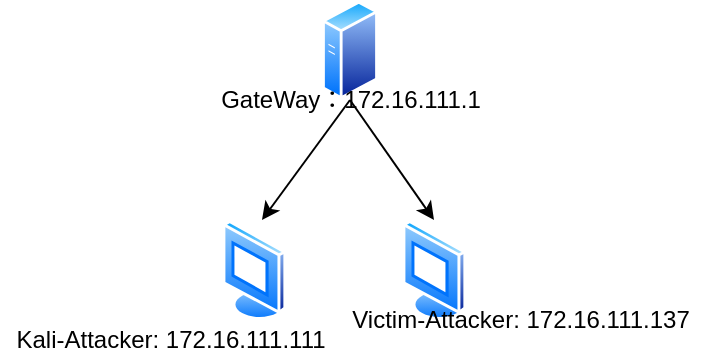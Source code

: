 <mxfile version="15.8.4" type="device"><diagram id="bCn8Su8b6EbDNUxK0vov" name="Page-1"><mxGraphModel dx="1038" dy="585" grid="1" gridSize="10" guides="1" tooltips="1" connect="1" arrows="1" fold="1" page="1" pageScale="1" pageWidth="827" pageHeight="1169" background="#FFFFFF" math="0" shadow="0"><root><mxCell id="0"/><mxCell id="1" parent="0"/><mxCell id="TOgAFI08bdE2FJa3zaJW-1" value="" style="aspect=fixed;perimeter=ellipsePerimeter;html=1;align=center;shadow=0;dashed=0;spacingTop=3;image;image=img/lib/active_directory/generic_server.svg;" vertex="1" parent="1"><mxGeometry x="400" y="120" width="28.0" height="50" as="geometry"/></mxCell><mxCell id="TOgAFI08bdE2FJa3zaJW-2" value="" style="aspect=fixed;perimeter=ellipsePerimeter;html=1;align=center;shadow=0;dashed=0;spacingTop=3;image;image=img/lib/active_directory/vista_terminal.svg;" vertex="1" parent="1"><mxGeometry x="350" y="230" width="32.5" height="50" as="geometry"/></mxCell><mxCell id="TOgAFI08bdE2FJa3zaJW-3" value="" style="aspect=fixed;perimeter=ellipsePerimeter;html=1;align=center;shadow=0;dashed=0;spacingTop=3;image;image=img/lib/active_directory/vista_terminal.svg;" vertex="1" parent="1"><mxGeometry x="440" y="230" width="32.5" height="50" as="geometry"/></mxCell><mxCell id="TOgAFI08bdE2FJa3zaJW-7" value="" style="endArrow=classic;html=1;rounded=0;exitX=0.5;exitY=1;exitDx=0;exitDy=0;entryX=0.615;entryY=0;entryDx=0;entryDy=0;entryPerimeter=0;" edge="1" parent="1" source="TOgAFI08bdE2FJa3zaJW-1" target="TOgAFI08bdE2FJa3zaJW-2"><mxGeometry width="50" height="50" relative="1" as="geometry"><mxPoint x="390" y="220" as="sourcePoint"/><mxPoint x="410" y="290" as="targetPoint"/></mxGeometry></mxCell><mxCell id="TOgAFI08bdE2FJa3zaJW-8" value="" style="endArrow=classic;html=1;rounded=0;exitX=0.5;exitY=1;exitDx=0;exitDy=0;" edge="1" parent="1" source="TOgAFI08bdE2FJa3zaJW-1"><mxGeometry width="50" height="50" relative="1" as="geometry"><mxPoint x="424" y="200" as="sourcePoint"/><mxPoint x="456" y="230" as="targetPoint"/></mxGeometry></mxCell><mxCell id="TOgAFI08bdE2FJa3zaJW-10" value="GateWay：172.16.111.1" style="text;html=1;align=center;verticalAlign=middle;resizable=0;points=[];autosize=1;strokeColor=none;fillColor=none;" vertex="1" parent="1"><mxGeometry x="339" y="160" width="150" height="20" as="geometry"/></mxCell><mxCell id="TOgAFI08bdE2FJa3zaJW-11" value="Kali-Attacker: 172.16.111.111" style="text;html=1;align=center;verticalAlign=middle;resizable=0;points=[];autosize=1;strokeColor=none;fillColor=none;" vertex="1" parent="1"><mxGeometry x="239" y="280" width="170" height="20" as="geometry"/></mxCell><mxCell id="TOgAFI08bdE2FJa3zaJW-12" value="Victim-Attacker: 172.16.111.137" style="text;html=1;align=center;verticalAlign=middle;resizable=0;points=[];autosize=1;strokeColor=none;fillColor=none;" vertex="1" parent="1"><mxGeometry x="409" y="270" width="180" height="20" as="geometry"/></mxCell></root></mxGraphModel></diagram></mxfile>